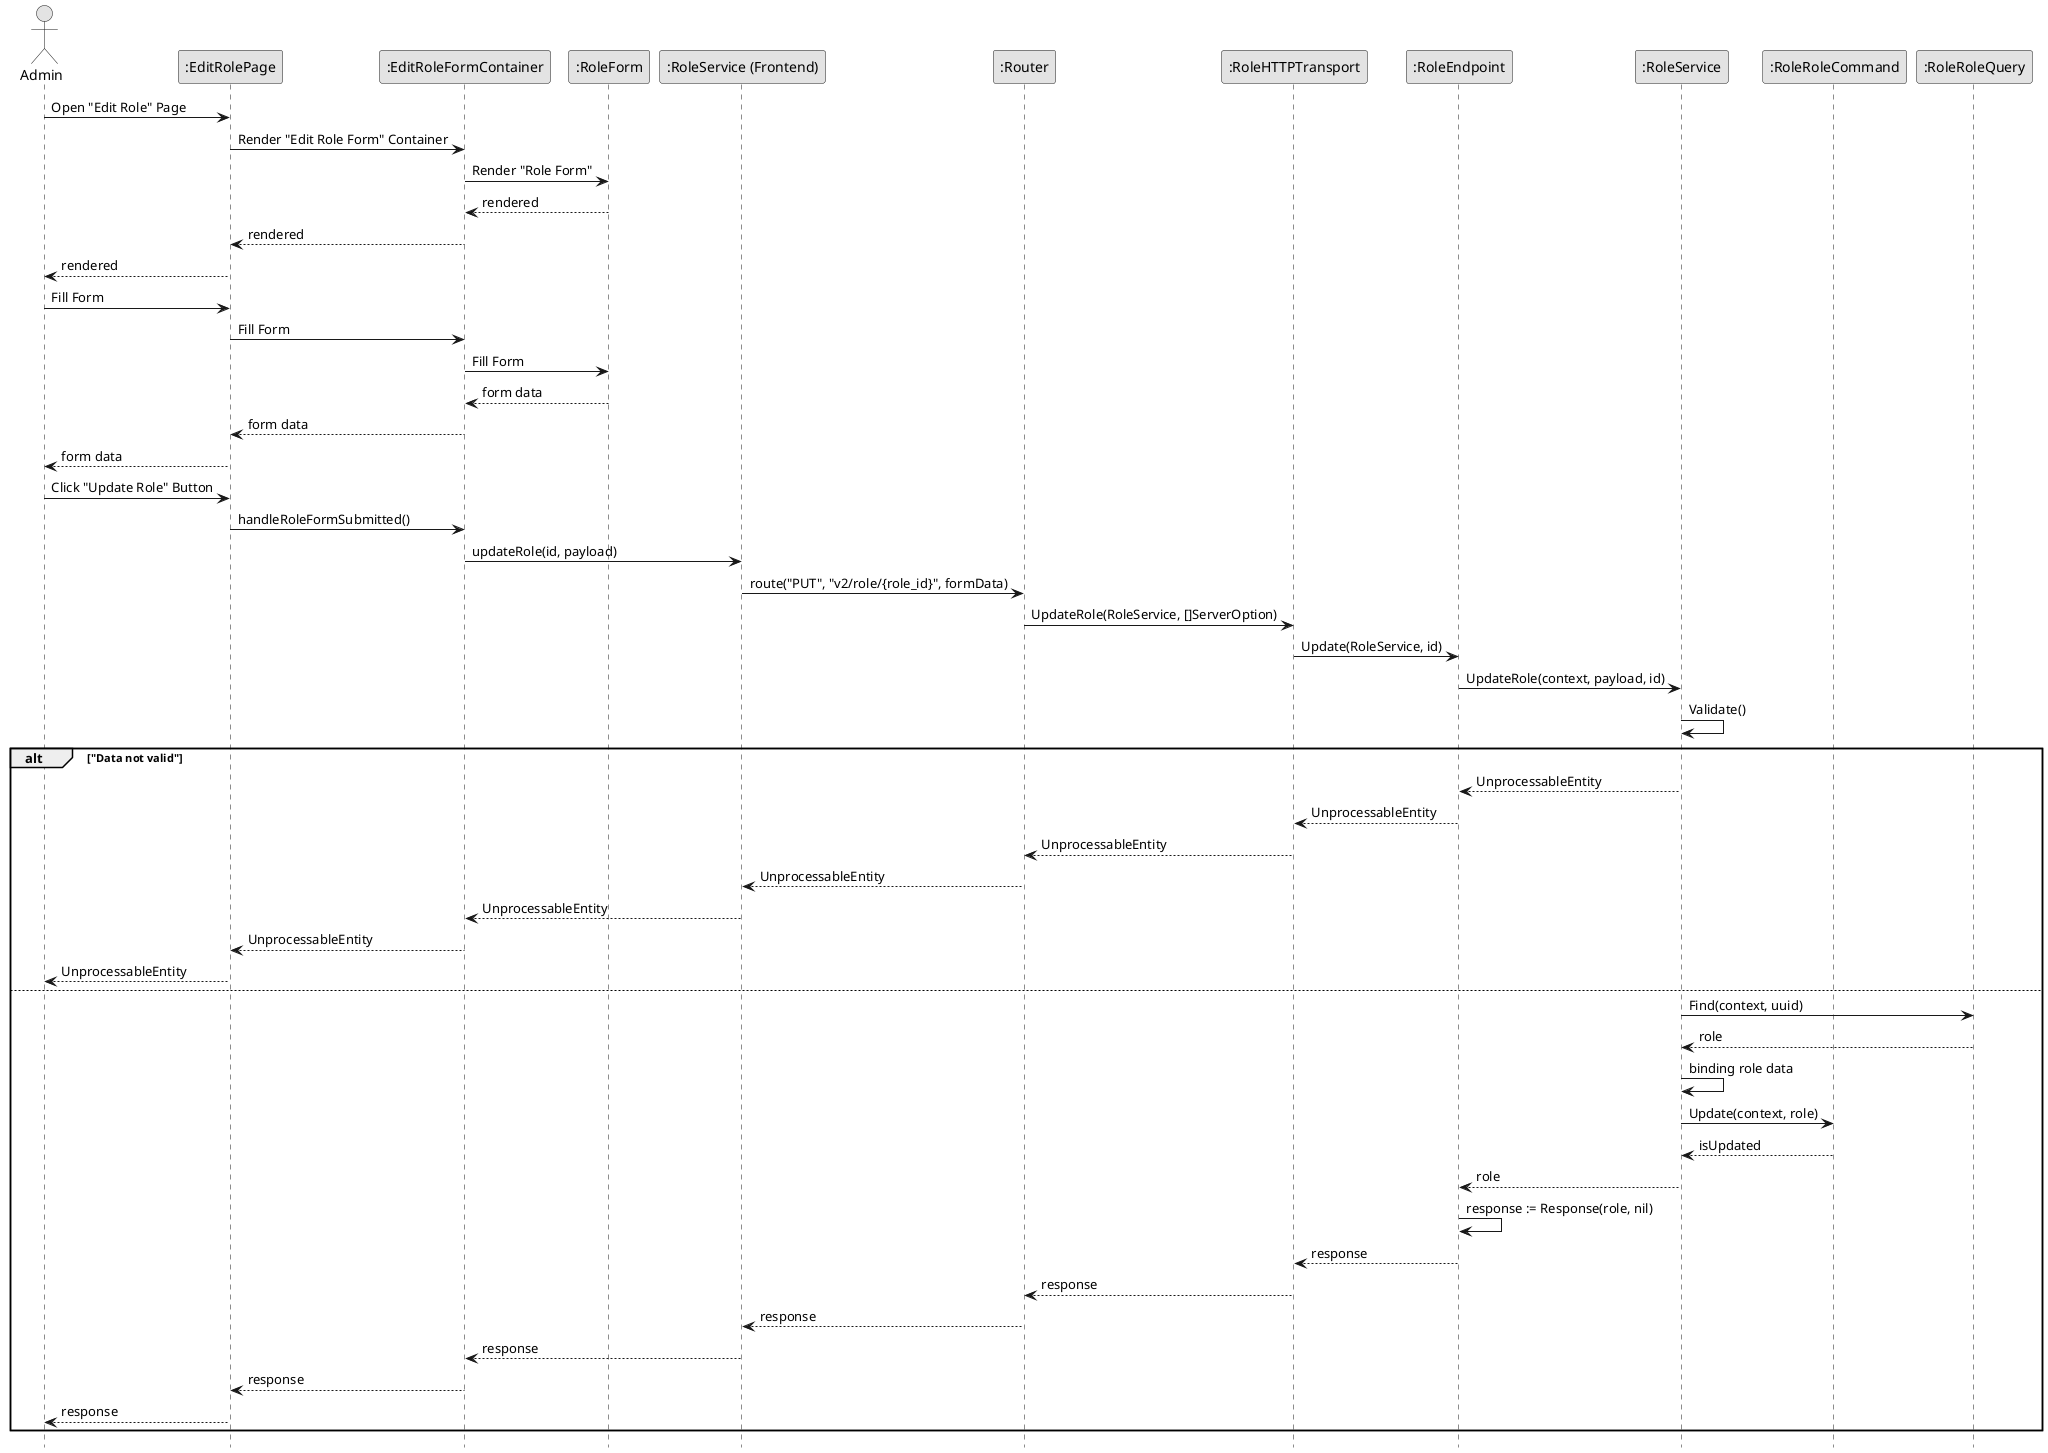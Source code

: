 @startuml UpdateRole

skinparam Monochrome true
skinparam Shadowing false
hide footbox

actor Admin
participant ":EditRolePage" as EditRolePage
participant ":EditRoleFormContainer" as EditRoleFormContainer
participant ":RoleForm" as RoleForm
participant ":RoleService (Frontend)" as FERoleService
participant ":Router" as Router
participant ":RoleHTTPTransport" as RoleHTTPTransport
participant ":RoleEndpoint" as RoleEndpoint
participant ":RoleService" as RoleService
participant ":RoleRoleCommand" as RoleCommand
participant ":RoleRoleQuery" as RoleQuery

Admin->EditRolePage: Open "Edit Role" Page
EditRolePage->EditRoleFormContainer: Render "Edit Role Form" Container
EditRoleFormContainer->RoleForm: Render "Role Form"
RoleForm-->EditRoleFormContainer: rendered
EditRoleFormContainer-->EditRolePage: rendered
EditRolePage-->Admin: rendered

Admin->EditRolePage: Fill Form
EditRolePage->EditRoleFormContainer: Fill Form
EditRoleFormContainer->RoleForm: Fill Form
RoleForm-->EditRoleFormContainer: form data
EditRoleFormContainer-->EditRolePage: form data
EditRolePage-->Admin: form data

Admin->EditRolePage: Click "Update Role" Button
EditRolePage->EditRoleFormContainer: handleRoleFormSubmitted()
EditRoleFormContainer->FERoleService: updateRole(id, payload)
FERoleService->Router: route("PUT", "v2/role/{role_id}", formData)
Router->RoleHTTPTransport: UpdateRole(RoleService, []ServerOption)
RoleHTTPTransport->RoleEndpoint: Update(RoleService, id)
RoleEndpoint->RoleService: UpdateRole(context, payload, id)
RoleService->RoleService: Validate()

alt "Data not valid"
    RoleService-->RoleEndpoint: UnprocessableEntity
    RoleEndpoint-->RoleHTTPTransport: UnprocessableEntity
    RoleHTTPTransport-->Router: UnprocessableEntity
    Router-->FERoleService: UnprocessableEntity
    FERoleService-->EditRoleFormContainer: UnprocessableEntity
    EditRoleFormContainer-->EditRolePage: UnprocessableEntity
    EditRolePage-->Admin: UnprocessableEntity
else
    RoleService->RoleQuery: Find(context, uuid)

    RoleQuery-->RoleService: role
    RoleService->RoleService: binding role data
    RoleService->RoleCommand: Update(context, role)

    RoleCommand-->RoleService: isUpdated
    RoleService-->RoleEndpoint: role
    RoleEndpoint->RoleEndpoint: response := Response(role, nil)
    RoleEndpoint-->RoleHTTPTransport: response
    RoleHTTPTransport-->Router: response
    Router-->FERoleService: response
    FERoleService-->EditRoleFormContainer: response
    EditRoleFormContainer-->EditRolePage: response
    EditRolePage-->Admin: response
end


@enduml